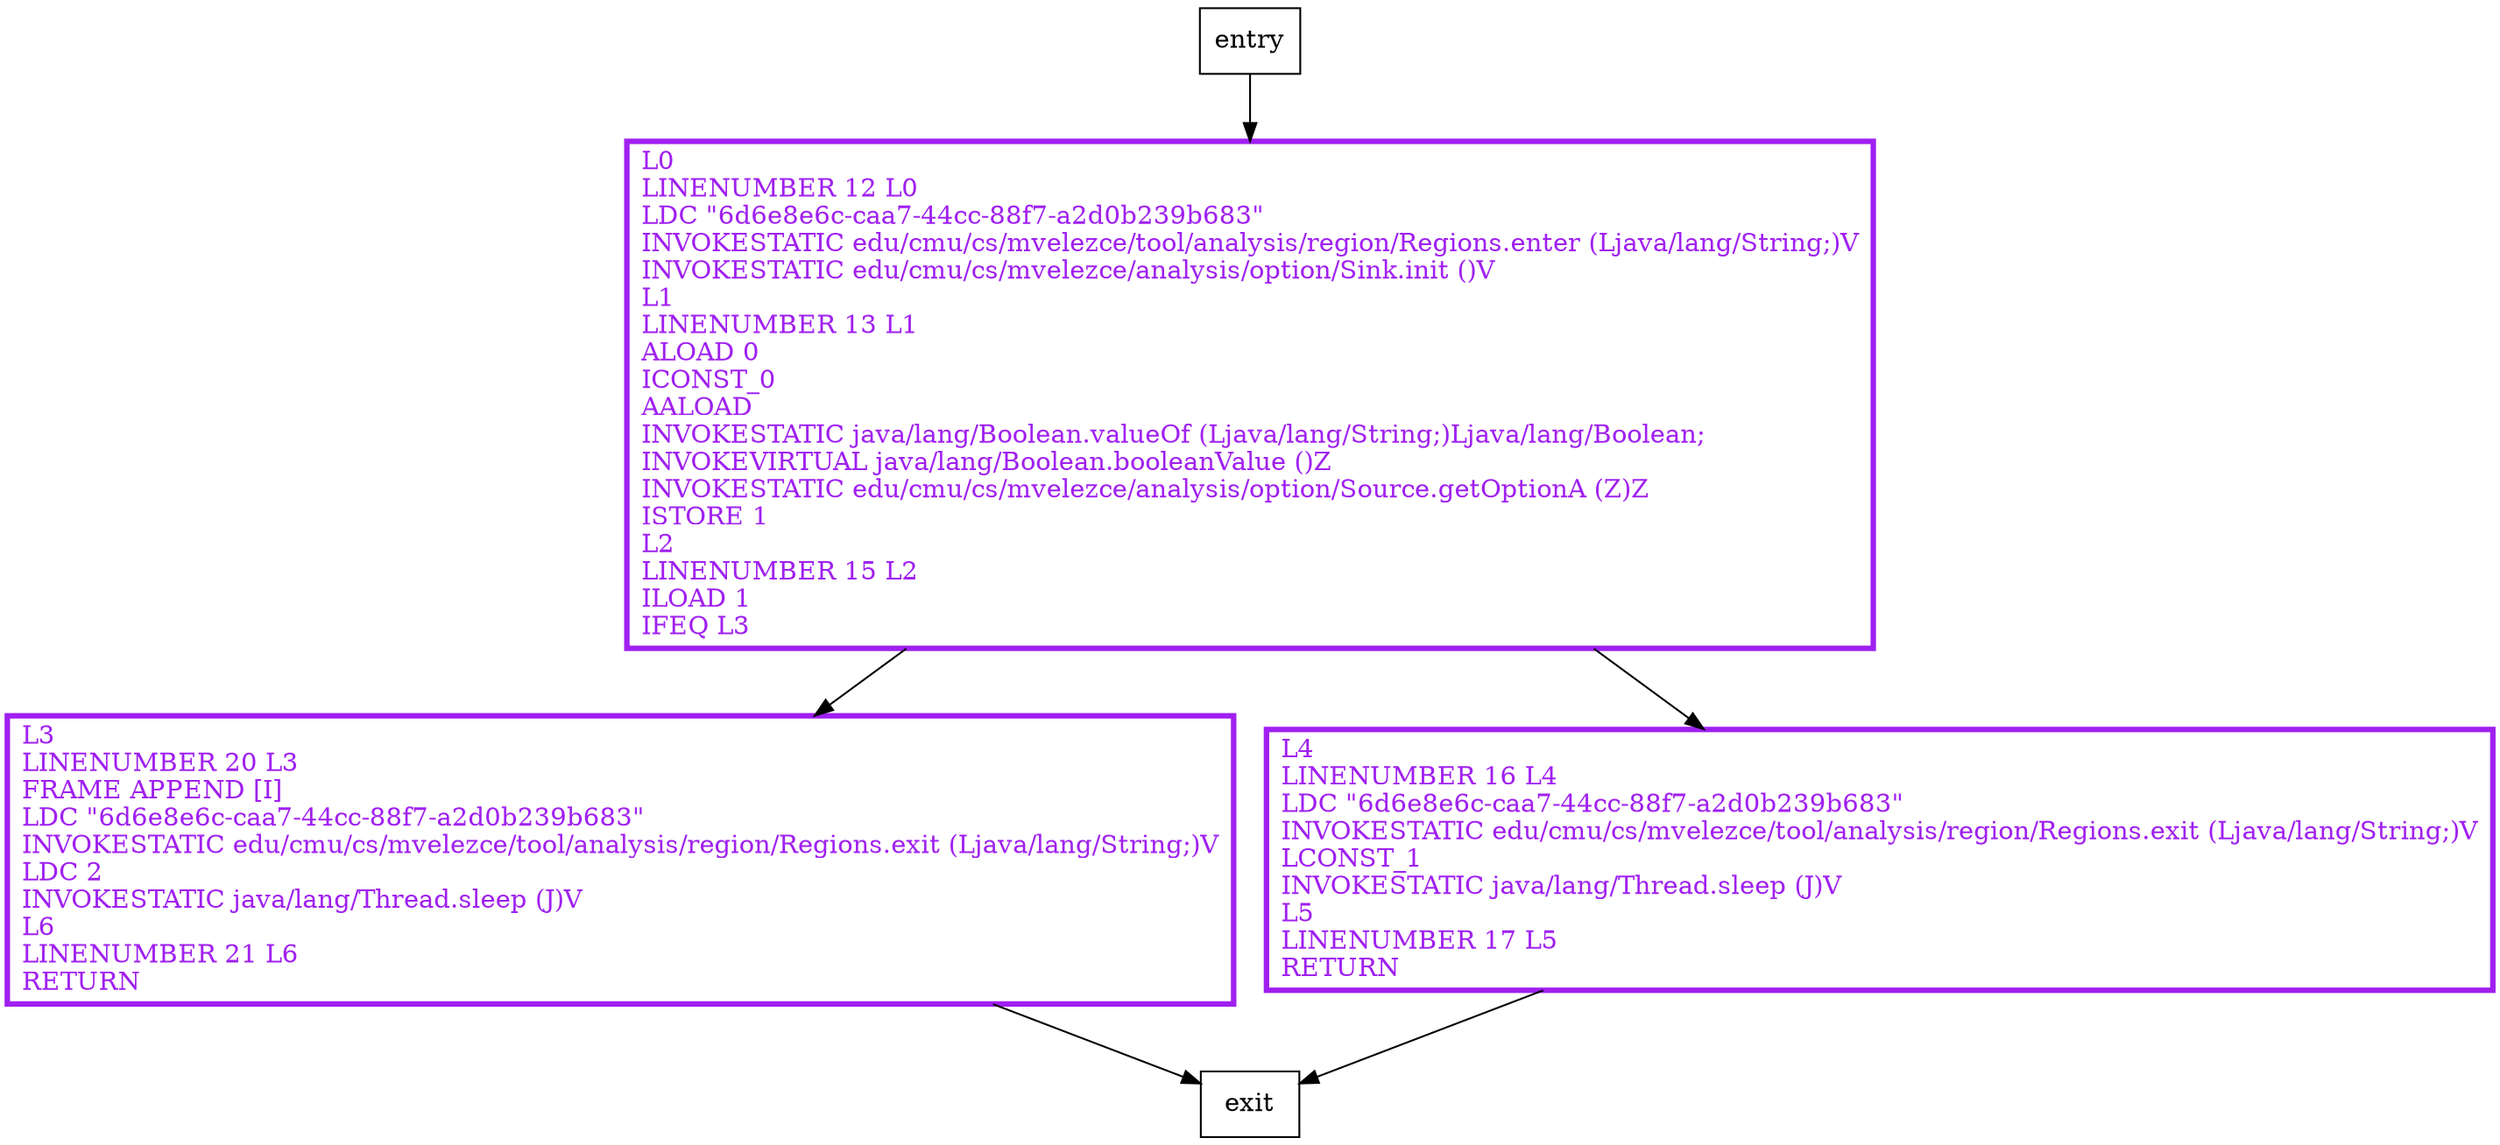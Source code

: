digraph main {
node [shape=record];
19986569 [label="L3\lLINENUMBER 20 L3\lFRAME APPEND [I]\lLDC \"6d6e8e6c-caa7-44cc-88f7-a2d0b239b683\"\lINVOKESTATIC edu/cmu/cs/mvelezce/tool/analysis/region/Regions.exit (Ljava/lang/String;)V\lLDC 2\lINVOKESTATIC java/lang/Thread.sleep (J)V\lL6\lLINENUMBER 21 L6\lRETURN\l"];
294184992 [label="L4\lLINENUMBER 16 L4\lLDC \"6d6e8e6c-caa7-44cc-88f7-a2d0b239b683\"\lINVOKESTATIC edu/cmu/cs/mvelezce/tool/analysis/region/Regions.exit (Ljava/lang/String;)V\lLCONST_1\lINVOKESTATIC java/lang/Thread.sleep (J)V\lL5\lLINENUMBER 17 L5\lRETURN\l"];
1890187342 [label="L0\lLINENUMBER 12 L0\lLDC \"6d6e8e6c-caa7-44cc-88f7-a2d0b239b683\"\lINVOKESTATIC edu/cmu/cs/mvelezce/tool/analysis/region/Regions.enter (Ljava/lang/String;)V\lINVOKESTATIC edu/cmu/cs/mvelezce/analysis/option/Sink.init ()V\lL1\lLINENUMBER 13 L1\lALOAD 0\lICONST_0\lAALOAD\lINVOKESTATIC java/lang/Boolean.valueOf (Ljava/lang/String;)Ljava/lang/Boolean;\lINVOKEVIRTUAL java/lang/Boolean.booleanValue ()Z\lINVOKESTATIC edu/cmu/cs/mvelezce/analysis/option/Source.getOptionA (Z)Z\lISTORE 1\lL2\lLINENUMBER 15 L2\lILOAD 1\lIFEQ L3\l"];
entry;
exit;
entry -> 1890187342;
19986569 -> exit;
294184992 -> exit;
1890187342 -> 19986569;
1890187342 -> 294184992;
19986569[fontcolor="purple", penwidth=3, color="purple"];
294184992[fontcolor="purple", penwidth=3, color="purple"];
1890187342[fontcolor="purple", penwidth=3, color="purple"];
}
